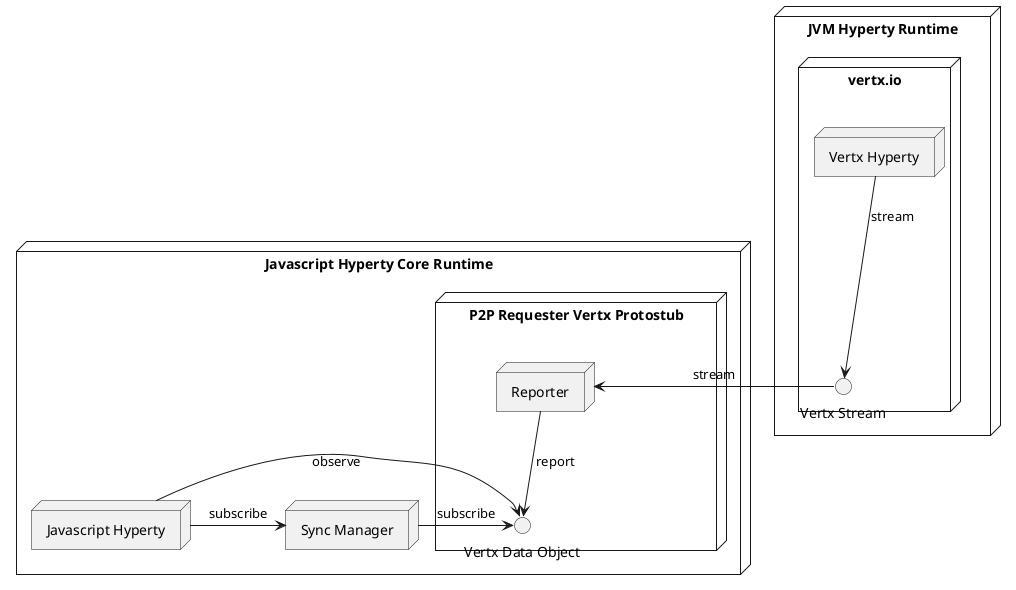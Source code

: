 @startuml

node "JVM Hyperty Runtime" {
  node  vertx.io {

    node "Vertx Hyperty" as vertxHy

    interface "Vertx Stream" as stream

  }

}

node "Javascript Hyperty Core Runtime" as node {
  node "Javascript Hyperty" as jsHy

  node "Sync Manager" as sm

  node "P2P Requester Vertx Protostub" as vertxStub {
    node "Reporter"
    interface "Vertx Data Object" as vertxDO
  }
}

jsHy -> sm : subscribe

sm -> vertxDO : subscribe

vertxHy -down-> stream : stream


stream -> Reporter : stream

Reporter -down-> vertxDO : report

jsHy -> vertxDO : observe

@enduml
